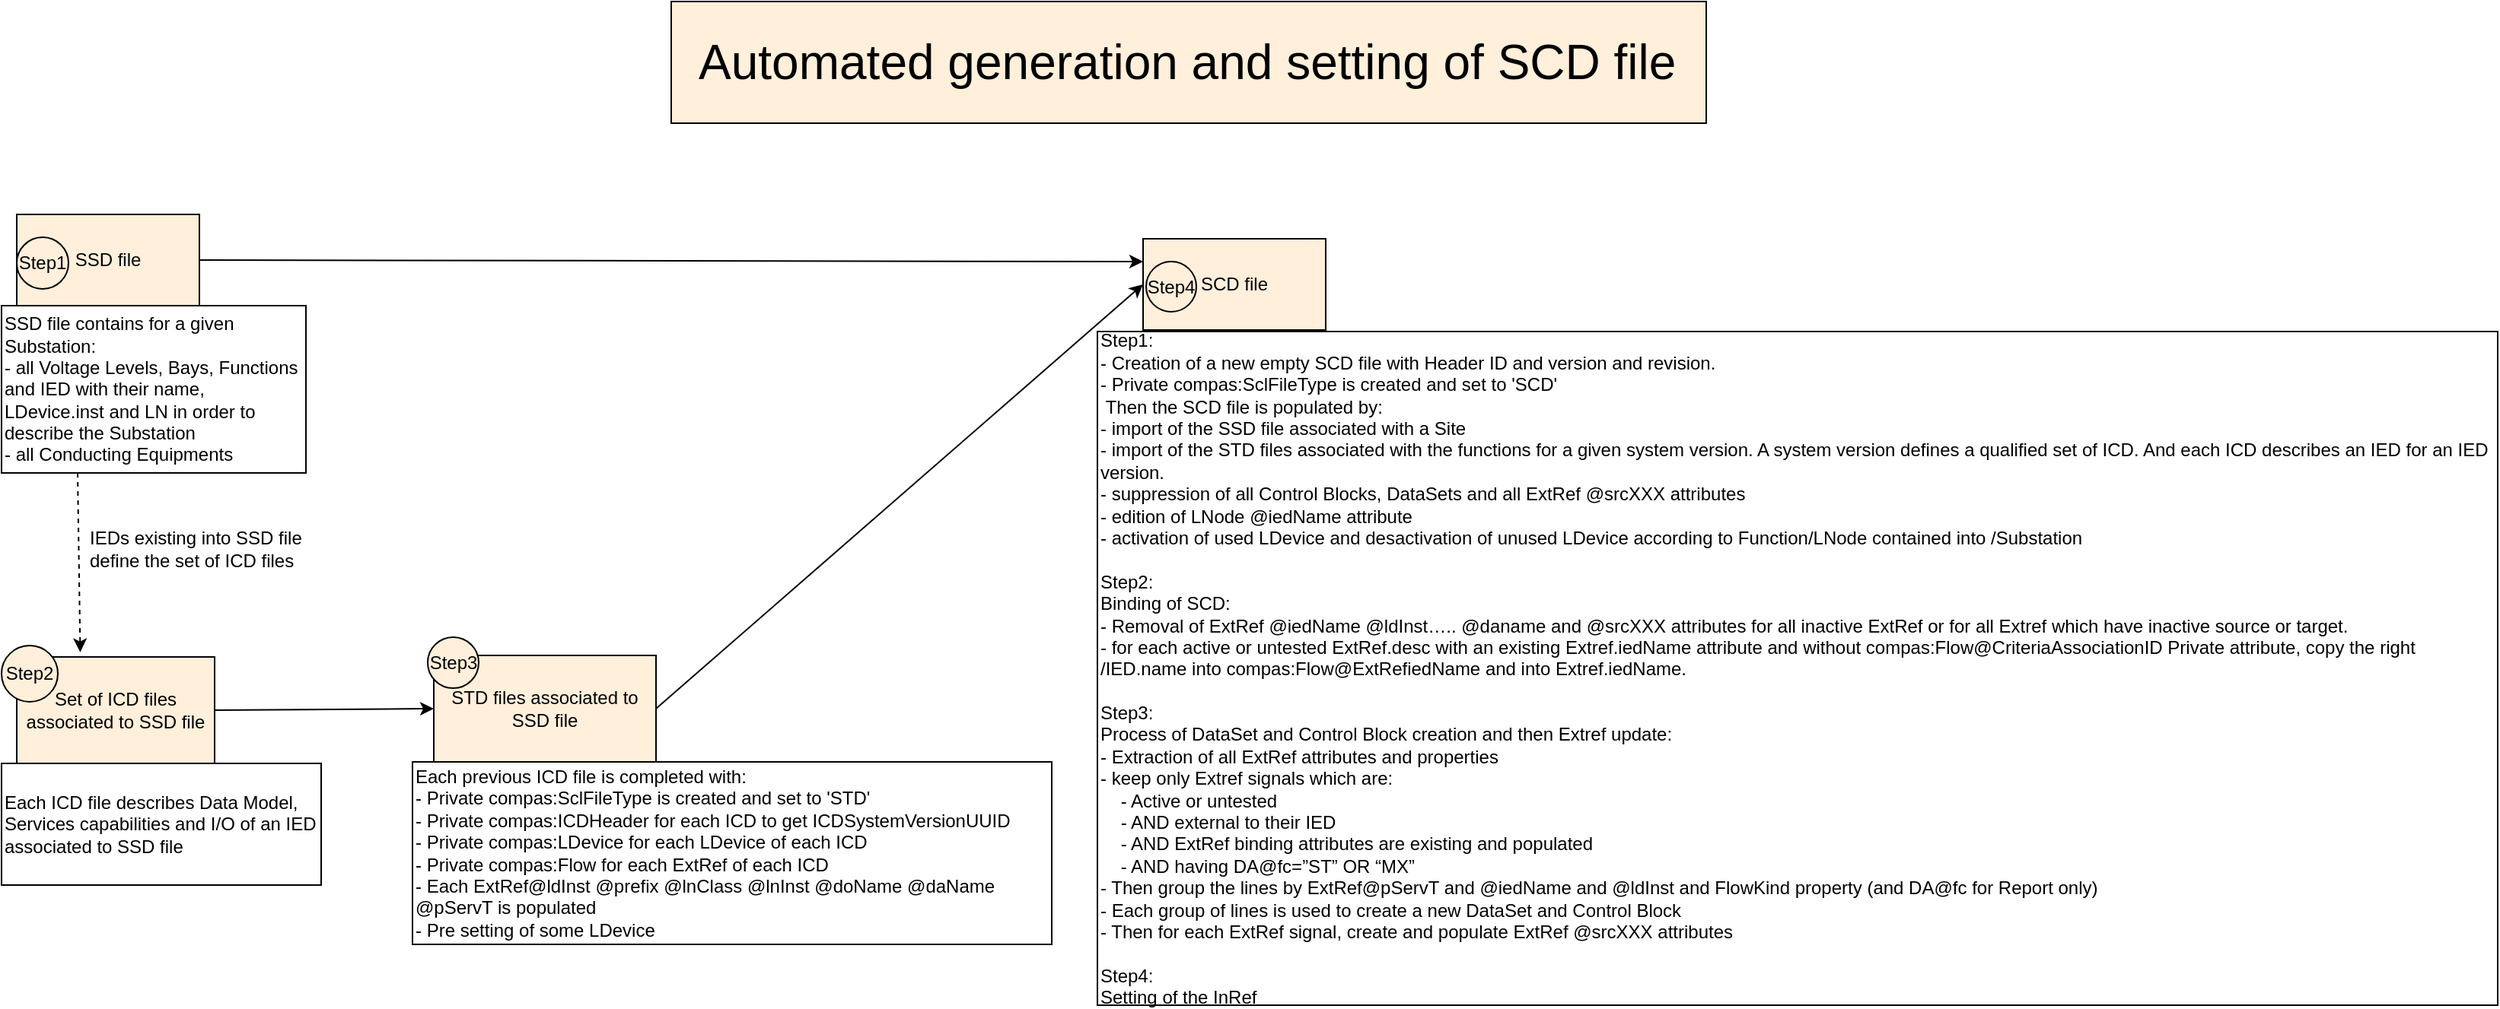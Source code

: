 <mxfile version="13.7.9" type="device"><diagram id="2dNerMJl93StmT5A1HS4" name="Page-1"><mxGraphModel dx="768" dy="482" grid="1" gridSize="10" guides="1" tooltips="1" connect="1" arrows="1" fold="1" page="1" pageScale="1" pageWidth="827" pageHeight="1169" math="0" shadow="0"><root><mxCell id="0"/><mxCell id="1" parent="0"/><mxCell id="iZ7T7Q2XkxmVd8Qz6Iji-1" value="SSD file" style="rounded=0;whiteSpace=wrap;html=1;fillColor=#ffefdb;" parent="1" vertex="1"><mxGeometry x="20" y="180" width="120" height="60" as="geometry"/></mxCell><mxCell id="iZ7T7Q2XkxmVd8Qz6Iji-2" value="STD files associated to SSD file" style="rounded=0;whiteSpace=wrap;html=1;fillColor=#ffefdb;" parent="1" vertex="1"><mxGeometry x="294" y="470" width="146" height="70" as="geometry"/></mxCell><mxCell id="iZ7T7Q2XkxmVd8Qz6Iji-3" value="Set of ICD files associated to SSD file" style="rounded=0;whiteSpace=wrap;html=1;fillColor=#ffefdb;" parent="1" vertex="1"><mxGeometry x="20" y="471" width="130" height="70" as="geometry"/></mxCell><mxCell id="iZ7T7Q2XkxmVd8Qz6Iji-4" value="" style="endArrow=classic;html=1;entryX=0;entryY=0.5;entryDx=0;entryDy=0;exitX=1;exitY=0.5;exitDx=0;exitDy=0;" parent="1" source="iZ7T7Q2XkxmVd8Qz6Iji-3" target="iZ7T7Q2XkxmVd8Qz6Iji-2" edge="1"><mxGeometry width="50" height="50" relative="1" as="geometry"><mxPoint x="120" y="530" as="sourcePoint"/><mxPoint x="170" y="480" as="targetPoint"/></mxGeometry></mxCell><mxCell id="iZ7T7Q2XkxmVd8Qz6Iji-5" value="SCD file" style="rounded=0;whiteSpace=wrap;html=1;fillColor=#ffefdb;" parent="1" vertex="1"><mxGeometry x="760" y="196" width="120" height="60" as="geometry"/></mxCell><mxCell id="iZ7T7Q2XkxmVd8Qz6Iji-6" value="" style="endArrow=classic;html=1;entryX=0;entryY=0.5;entryDx=0;entryDy=0;exitX=1;exitY=0.5;exitDx=0;exitDy=0;" parent="1" source="iZ7T7Q2XkxmVd8Qz6Iji-2" target="iZ7T7Q2XkxmVd8Qz6Iji-5" edge="1"><mxGeometry width="50" height="50" relative="1" as="geometry"><mxPoint x="290" y="380" as="sourcePoint"/><mxPoint x="340" y="330" as="targetPoint"/></mxGeometry></mxCell><mxCell id="iZ7T7Q2XkxmVd8Qz6Iji-7" value="" style="endArrow=classic;html=1;exitX=1;exitY=0.5;exitDx=0;exitDy=0;entryX=0;entryY=0.25;entryDx=0;entryDy=0;" parent="1" source="iZ7T7Q2XkxmVd8Qz6Iji-1" target="iZ7T7Q2XkxmVd8Qz6Iji-5" edge="1"><mxGeometry width="50" height="50" relative="1" as="geometry"><mxPoint x="290" y="380" as="sourcePoint"/><mxPoint x="510" y="280" as="targetPoint"/></mxGeometry></mxCell><mxCell id="iZ7T7Q2XkxmVd8Qz6Iji-8" value="SSD file contains for a given Substation:&lt;br&gt;- all Voltage Levels, Bays, Functions and IED with their name, LDevice.inst and LN in order to describe the Substation&lt;br&gt;- all Conducting Equipments" style="text;html=1;fillColor=none;align=left;verticalAlign=middle;whiteSpace=wrap;rounded=0;strokeColor=#000000;" parent="1" vertex="1"><mxGeometry x="10" y="240" width="200" height="110" as="geometry"/></mxCell><mxCell id="k7sjTmFSj61Wj-TvGU4z-1" value="Each ICD file describes Data Model, Services capabilities and I/O of an IED associated to SSD file" style="text;html=1;fillColor=none;align=left;verticalAlign=middle;whiteSpace=wrap;rounded=0;strokeColor=#000000;" parent="1" vertex="1"><mxGeometry x="10" y="541" width="210" height="80" as="geometry"/></mxCell><mxCell id="k7sjTmFSj61Wj-TvGU4z-2" value="Each previous ICD file is completed with:&lt;br&gt;- Private compas:SclFileType is created and set to 'STD'&lt;br&gt;- Private compas:ICDHeader for each ICD to get ICDSystemVersionUUID&lt;br&gt;- Private compas:LDevice for each LDevice of each ICD&lt;br&gt;- Private compas:Flow for each ExtRef of each ICD&lt;br&gt;- Each ExtRef@ldInst @prefix @lnClass @lnInst @doName @daName @pServT is populated&lt;br&gt;- Pre setting of some LDevice" style="text;html=1;fillColor=none;align=left;verticalAlign=middle;whiteSpace=wrap;rounded=0;strokeColor=#000000;" parent="1" vertex="1"><mxGeometry x="280" y="540" width="420" height="120" as="geometry"/></mxCell><mxCell id="k7sjTmFSj61Wj-TvGU4z-3" value="&lt;div&gt;Step1:&lt;/div&gt;&lt;div&gt;- Creation of a new empty SCD file with Header ID and version and revision.&amp;nbsp;&lt;/div&gt;- Private compas:SclFileType is created and set to 'SCD'&lt;div&gt;&amp;nbsp;Then the SCD file is populated by:&lt;/div&gt;&lt;div&gt;- import of the SSD file associated with a Site&lt;/div&gt;&lt;div&gt;- import of the STD files associated with the functions for a given system version. A system version defines a qualified set of ICD. And each ICD describes an IED for an IED version.&lt;/div&gt;&lt;div&gt;- suppression of all Control Blocks, DataSets and all ExtRef @srcXXX attributes&lt;/div&gt;&lt;div&gt;- edition of LNode @iedName attribute&lt;/div&gt;&lt;div&gt;- activation of used LDevice and desactivation of unused LDevice according to Function/LNode contained into /Substation&lt;/div&gt;&lt;div&gt;&lt;br&gt;&lt;/div&gt;&lt;div&gt;Step2:&lt;/div&gt;&lt;div&gt;Binding of SCD:&lt;/div&gt;&lt;div&gt;- Removal of ExtRef @iedName @ldInst….. @daname and @srcXXX attributes for all inactive ExtRef or for all Extref which have inactive source or target.&lt;/div&gt;&lt;div&gt;- for each active or untested ExtRef.desc with an existing Extref.iedName attribute and without compas:Flow@CriteriaAssociationID Private attribute, copy the right /IED.name into compas:Flow@ExtRefiedName and into Extref.iedName.&lt;/div&gt;&lt;div&gt;&lt;br&gt;&lt;/div&gt;&lt;div&gt;Step3:&lt;/div&gt;&lt;div&gt;Process of DataSet and Control Block creation and then Extref update:&lt;/div&gt;&lt;div&gt;- Extraction of all ExtRef attributes and properties&lt;/div&gt;&lt;div&gt;- keep only Extref signals which are:&lt;/div&gt;&lt;div&gt;&lt;span&gt;&lt;/span&gt;&amp;nbsp; &amp;nbsp; - Active or untested&lt;/div&gt;&lt;div&gt;&lt;span&gt;&lt;/span&gt;&amp;nbsp; &amp;nbsp; - AND external to their IED&lt;/div&gt;&lt;div&gt;&lt;span&gt;&lt;/span&gt;&amp;nbsp; &amp;nbsp; - AND ExtRef binding attributes are existing and populated&lt;/div&gt;&lt;div&gt;&lt;span&gt;&lt;/span&gt;&amp;nbsp; &amp;nbsp; - AND having DA@fc=”ST” OR “MX”&lt;/div&gt;&lt;div&gt;- Then group the lines by ExtRef@pServT and @iedName and @ldInst and FlowKind property (and DA@fc for Report only)&lt;/div&gt;&lt;div&gt;- Each group of lines is used to create a new DataSet and Control Block&lt;/div&gt;&lt;div&gt;- Then for each ExtRef signal, create and populate ExtRef @srcXXX attributes&lt;/div&gt;&lt;div&gt;&lt;br&gt;&lt;/div&gt;&lt;div&gt;Step4:&lt;br&gt;&lt;/div&gt;&lt;div&gt;Setting of the InRef&lt;/div&gt;" style="text;html=1;fillColor=none;align=left;verticalAlign=middle;whiteSpace=wrap;rounded=0;strokeColor=#000000;" parent="1" vertex="1"><mxGeometry x="730" y="257" width="920" height="443" as="geometry"/></mxCell><mxCell id="k7sjTmFSj61Wj-TvGU4z-4" value="&lt;font style=&quot;font-size: 32px&quot;&gt;&amp;nbsp; Automated generation and setting of SCD file&lt;/font&gt;" style="text;html=1;align=left;verticalAlign=middle;whiteSpace=wrap;rounded=0;strokeColor=#000000;fillColor=#FFEFDB;" parent="1" vertex="1"><mxGeometry x="450" y="40" width="680" height="80" as="geometry"/></mxCell><mxCell id="k7sjTmFSj61Wj-TvGU4z-5" value="Step1" style="ellipse;whiteSpace=wrap;html=1;aspect=fixed;strokeColor=#000000;fillColor=#FFEFDB;" parent="1" vertex="1"><mxGeometry x="20" y="195" width="34" height="34" as="geometry"/></mxCell><mxCell id="k7sjTmFSj61Wj-TvGU4z-6" value="Step2" style="ellipse;whiteSpace=wrap;html=1;aspect=fixed;strokeColor=#000000;fillColor=#FFEFDB;" parent="1" vertex="1"><mxGeometry x="10" y="463.5" width="37" height="37" as="geometry"/></mxCell><mxCell id="k7sjTmFSj61Wj-TvGU4z-7" value="Step3" style="ellipse;whiteSpace=wrap;html=1;aspect=fixed;strokeColor=#000000;fillColor=#FFEFDB;" parent="1" vertex="1"><mxGeometry x="290" y="458" width="33.5" height="33.5" as="geometry"/></mxCell><mxCell id="k7sjTmFSj61Wj-TvGU4z-8" value="Step4" style="ellipse;whiteSpace=wrap;html=1;aspect=fixed;strokeColor=#000000;fillColor=#FFEFDB;" parent="1" vertex="1"><mxGeometry x="762" y="211" width="33" height="33" as="geometry"/></mxCell><mxCell id="k7sjTmFSj61Wj-TvGU4z-9" value="" style="endArrow=classic;html=1;exitX=0.25;exitY=1;exitDx=0;exitDy=0;entryX=0.321;entryY=-0.045;entryDx=0;entryDy=0;entryPerimeter=0;dashed=1;" parent="1" source="iZ7T7Q2XkxmVd8Qz6Iji-8" target="iZ7T7Q2XkxmVd8Qz6Iji-3" edge="1"><mxGeometry width="50" height="50" relative="1" as="geometry"><mxPoint x="470" y="370" as="sourcePoint"/><mxPoint x="520" y="320" as="targetPoint"/></mxGeometry></mxCell><mxCell id="k7sjTmFSj61Wj-TvGU4z-10" value="IEDs existing into SSD file define the set of ICD files" style="text;html=1;fillColor=none;align=left;verticalAlign=middle;whiteSpace=wrap;rounded=0;" parent="1" vertex="1"><mxGeometry x="66" y="380" width="154" height="40" as="geometry"/></mxCell></root></mxGraphModel></diagram></mxfile>